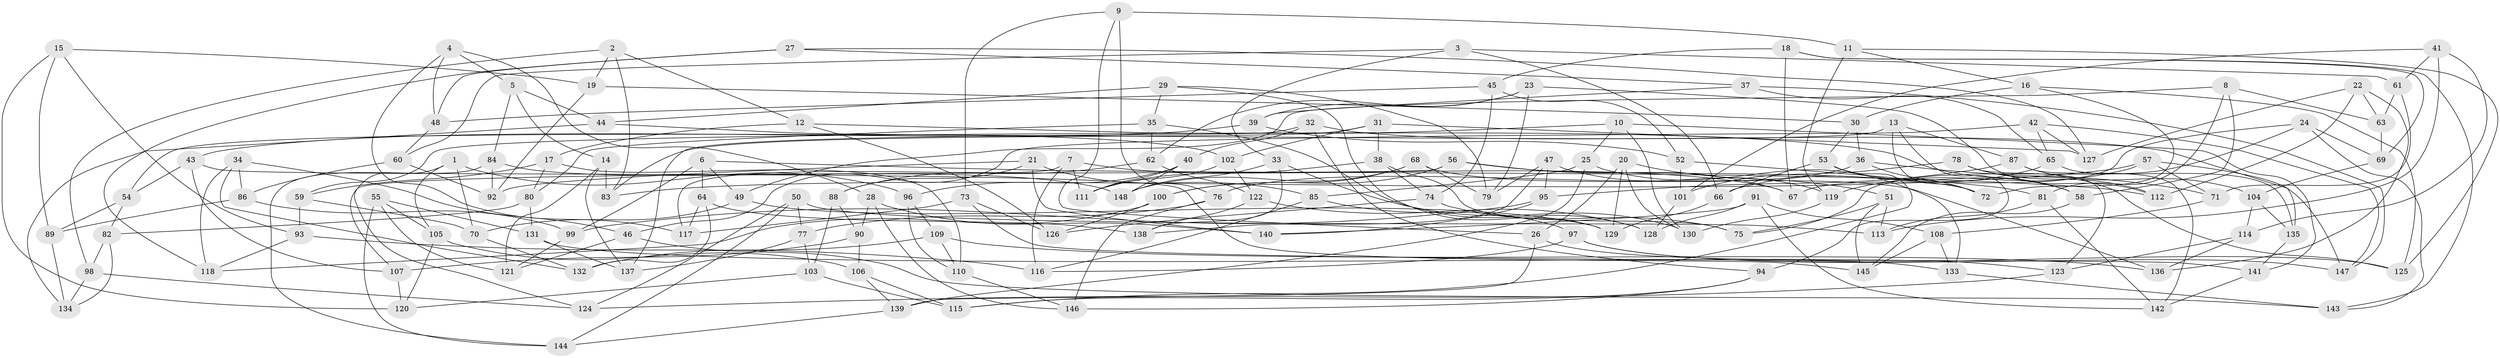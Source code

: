 // coarse degree distribution, {6: 0.532608695652174, 4: 0.3804347826086957, 5: 0.07608695652173914, 3: 0.010869565217391304}
// Generated by graph-tools (version 1.1) at 2025/42/03/06/25 10:42:17]
// undirected, 148 vertices, 296 edges
graph export_dot {
graph [start="1"]
  node [color=gray90,style=filled];
  1;
  2;
  3;
  4;
  5;
  6;
  7;
  8;
  9;
  10;
  11;
  12;
  13;
  14;
  15;
  16;
  17;
  18;
  19;
  20;
  21;
  22;
  23;
  24;
  25;
  26;
  27;
  28;
  29;
  30;
  31;
  32;
  33;
  34;
  35;
  36;
  37;
  38;
  39;
  40;
  41;
  42;
  43;
  44;
  45;
  46;
  47;
  48;
  49;
  50;
  51;
  52;
  53;
  54;
  55;
  56;
  57;
  58;
  59;
  60;
  61;
  62;
  63;
  64;
  65;
  66;
  67;
  68;
  69;
  70;
  71;
  72;
  73;
  74;
  75;
  76;
  77;
  78;
  79;
  80;
  81;
  82;
  83;
  84;
  85;
  86;
  87;
  88;
  89;
  90;
  91;
  92;
  93;
  94;
  95;
  96;
  97;
  98;
  99;
  100;
  101;
  102;
  103;
  104;
  105;
  106;
  107;
  108;
  109;
  110;
  111;
  112;
  113;
  114;
  115;
  116;
  117;
  118;
  119;
  120;
  121;
  122;
  123;
  124;
  125;
  126;
  127;
  128;
  129;
  130;
  131;
  132;
  133;
  134;
  135;
  136;
  137;
  138;
  139;
  140;
  141;
  142;
  143;
  144;
  145;
  146;
  147;
  148;
  1 -- 96;
  1 -- 124;
  1 -- 70;
  1 -- 105;
  2 -- 83;
  2 -- 12;
  2 -- 19;
  2 -- 98;
  3 -- 66;
  3 -- 60;
  3 -- 61;
  3 -- 33;
  4 -- 48;
  4 -- 28;
  4 -- 117;
  4 -- 5;
  5 -- 84;
  5 -- 14;
  5 -- 44;
  6 -- 112;
  6 -- 99;
  6 -- 49;
  6 -- 64;
  7 -- 116;
  7 -- 117;
  7 -- 67;
  7 -- 111;
  8 -- 63;
  8 -- 58;
  8 -- 49;
  8 -- 81;
  9 -- 11;
  9 -- 76;
  9 -- 26;
  9 -- 73;
  10 -- 59;
  10 -- 25;
  10 -- 130;
  10 -- 141;
  11 -- 119;
  11 -- 16;
  11 -- 125;
  12 -- 17;
  12 -- 58;
  12 -- 126;
  13 -- 72;
  13 -- 87;
  13 -- 54;
  13 -- 94;
  14 -- 121;
  14 -- 137;
  14 -- 83;
  15 -- 19;
  15 -- 93;
  15 -- 89;
  15 -- 120;
  16 -- 30;
  16 -- 125;
  16 -- 72;
  17 -- 80;
  17 -- 59;
  17 -- 110;
  18 -- 69;
  18 -- 45;
  18 -- 143;
  18 -- 67;
  19 -- 92;
  19 -- 30;
  20 -- 51;
  20 -- 130;
  20 -- 129;
  20 -- 26;
  21 -- 92;
  21 -- 88;
  21 -- 85;
  21 -- 140;
  22 -- 136;
  22 -- 127;
  22 -- 63;
  22 -- 112;
  23 -- 79;
  23 -- 62;
  23 -- 112;
  23 -- 39;
  24 -- 75;
  24 -- 69;
  24 -- 67;
  24 -- 143;
  25 -- 139;
  25 -- 85;
  25 -- 133;
  26 -- 123;
  26 -- 139;
  27 -- 37;
  27 -- 127;
  27 -- 118;
  27 -- 48;
  28 -- 90;
  28 -- 140;
  28 -- 146;
  29 -- 44;
  29 -- 35;
  29 -- 129;
  29 -- 79;
  30 -- 53;
  30 -- 36;
  31 -- 102;
  31 -- 127;
  31 -- 38;
  31 -- 83;
  32 -- 94;
  32 -- 135;
  32 -- 40;
  32 -- 137;
  33 -- 138;
  33 -- 130;
  33 -- 148;
  34 -- 46;
  34 -- 118;
  34 -- 132;
  34 -- 86;
  35 -- 128;
  35 -- 62;
  35 -- 80;
  36 -- 72;
  36 -- 71;
  36 -- 76;
  37 -- 65;
  37 -- 147;
  37 -- 39;
  38 -- 111;
  38 -- 74;
  38 -- 75;
  39 -- 52;
  39 -- 43;
  40 -- 148;
  40 -- 96;
  40 -- 111;
  41 -- 61;
  41 -- 113;
  41 -- 101;
  41 -- 114;
  42 -- 127;
  42 -- 65;
  42 -- 147;
  42 -- 46;
  43 -- 107;
  43 -- 54;
  43 -- 145;
  44 -- 134;
  44 -- 102;
  45 -- 48;
  45 -- 74;
  45 -- 52;
  46 -- 121;
  46 -- 143;
  47 -- 119;
  47 -- 95;
  47 -- 138;
  47 -- 79;
  48 -- 60;
  49 -- 70;
  49 -- 129;
  50 -- 113;
  50 -- 124;
  50 -- 144;
  50 -- 77;
  51 -- 75;
  51 -- 145;
  51 -- 113;
  52 -- 101;
  52 -- 81;
  53 -- 115;
  53 -- 66;
  53 -- 58;
  54 -- 89;
  54 -- 82;
  55 -- 131;
  55 -- 121;
  55 -- 144;
  55 -- 105;
  56 -- 107;
  56 -- 72;
  56 -- 67;
  56 -- 100;
  57 -- 147;
  57 -- 71;
  57 -- 83;
  57 -- 119;
  58 -- 145;
  59 -- 93;
  59 -- 70;
  60 -- 86;
  60 -- 92;
  61 -- 71;
  61 -- 63;
  62 -- 122;
  62 -- 88;
  63 -- 69;
  64 -- 138;
  64 -- 117;
  64 -- 132;
  65 -- 135;
  65 -- 66;
  66 -- 129;
  68 -- 136;
  68 -- 100;
  68 -- 148;
  68 -- 79;
  69 -- 104;
  70 -- 132;
  71 -- 108;
  73 -- 141;
  73 -- 126;
  73 -- 117;
  74 -- 75;
  74 -- 126;
  76 -- 77;
  76 -- 146;
  77 -- 137;
  77 -- 103;
  78 -- 112;
  78 -- 123;
  78 -- 101;
  78 -- 125;
  80 -- 82;
  80 -- 131;
  81 -- 113;
  81 -- 142;
  82 -- 134;
  82 -- 98;
  84 -- 148;
  84 -- 92;
  84 -- 144;
  85 -- 97;
  85 -- 116;
  86 -- 89;
  86 -- 99;
  87 -- 142;
  87 -- 104;
  87 -- 95;
  88 -- 90;
  88 -- 103;
  89 -- 134;
  90 -- 107;
  90 -- 106;
  91 -- 140;
  91 -- 108;
  91 -- 142;
  91 -- 128;
  93 -- 116;
  93 -- 118;
  94 -- 146;
  94 -- 115;
  95 -- 99;
  95 -- 140;
  96 -- 109;
  96 -- 110;
  97 -- 116;
  97 -- 147;
  97 -- 125;
  98 -- 134;
  98 -- 124;
  99 -- 121;
  100 -- 118;
  100 -- 126;
  101 -- 128;
  102 -- 122;
  102 -- 111;
  103 -- 115;
  103 -- 120;
  104 -- 114;
  104 -- 135;
  105 -- 120;
  105 -- 106;
  106 -- 115;
  106 -- 139;
  107 -- 120;
  108 -- 133;
  108 -- 145;
  109 -- 132;
  109 -- 136;
  109 -- 110;
  110 -- 146;
  114 -- 123;
  114 -- 136;
  119 -- 130;
  122 -- 128;
  122 -- 138;
  123 -- 124;
  131 -- 137;
  131 -- 133;
  133 -- 143;
  135 -- 141;
  139 -- 144;
  141 -- 142;
}
